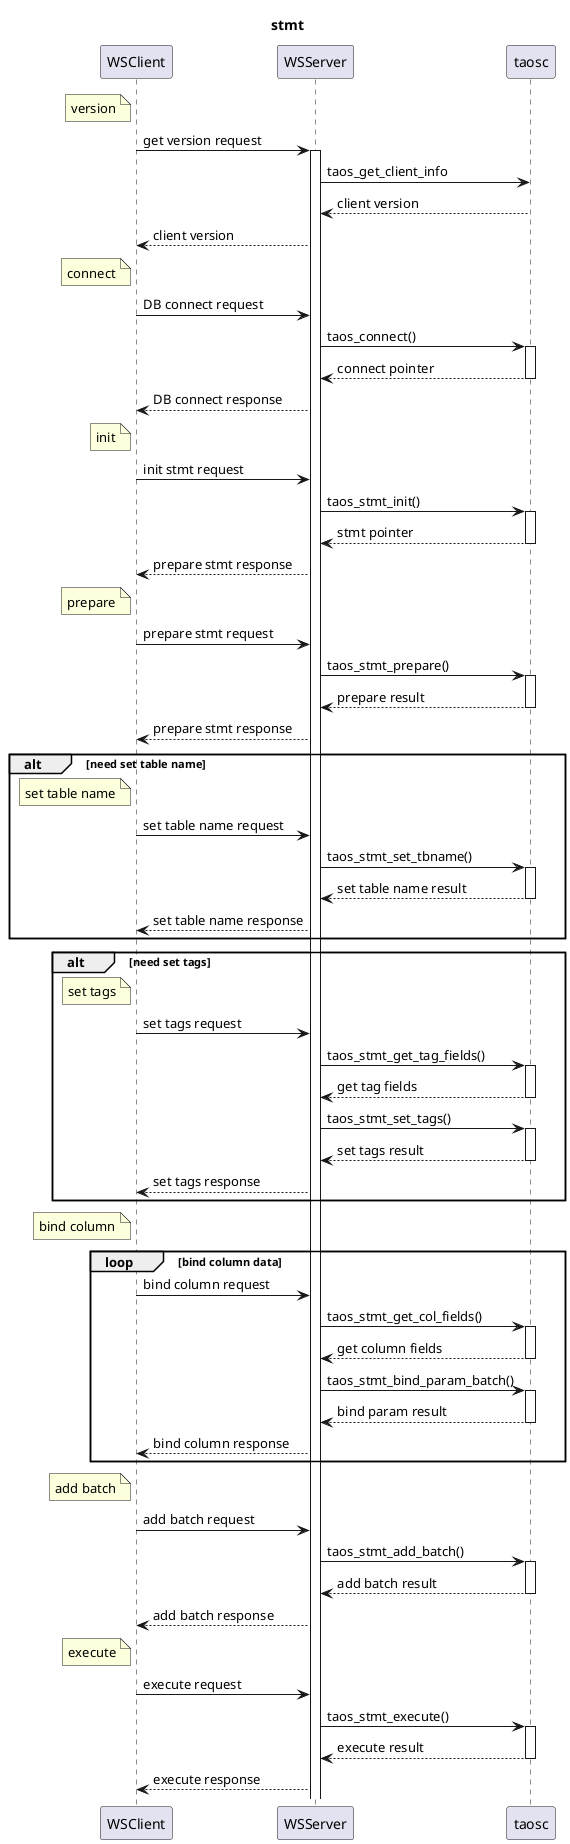 @startuml
'https://plantuml.com/sequence-diagram


title stmt

note left of WSClient: version
WSClient->WSServer: get version request
activate WSServer
WSServer->taosc:taos_get_client_info
taosc-->WSServer:client version
WSServer-->WSClient:client version
note left of WSClient: connect
WSClient->WSServer: DB connect request
WSServer->taosc:taos_connect()
activate taosc
taosc-->WSServer: connect pointer
deactivate taosc
WSServer-->WSClient:DB connect response

note left of WSClient: init
WSClient->WSServer: init stmt request
WSServer->taosc:taos_stmt_init()
activate taosc
taosc-->WSServer: stmt pointer
deactivate taosc
WSServer-->WSClient: prepare stmt response

note left of WSClient: prepare
WSClient->WSServer: prepare stmt request
WSServer->taosc:taos_stmt_prepare()
activate taosc
taosc-->WSServer: prepare result
deactivate taosc
WSServer-->WSClient: prepare stmt response




alt need set table name
note left of WSClient: set table name
WSClient->WSServer: set table name request
WSServer->taosc:taos_stmt_set_tbname()
activate taosc
taosc-->WSServer: set table name result
deactivate taosc
WSServer-->WSClient: set table name response
end

alt need set tags
    note left of WSClient: set tags
    WSClient->WSServer: set tags request
    WSServer->taosc:taos_stmt_get_tag_fields()
    activate taosc
taosc-->WSServer: get tag fields
deactivate taosc
WSServer->taosc:taos_stmt_set_tags()
activate taosc
taosc-->WSServer: set tags result
deactivate taosc
WSServer-->WSClient: set tags response
end

note left of WSClient: bind column
loop bind column data

    WSClient->WSServer: bind column request
    WSServer->taosc:taos_stmt_get_col_fields()
    activate taosc
taosc-->WSServer: get column fields
deactivate taosc
WSServer->taosc:taos_stmt_bind_param_batch()
activate taosc
taosc-->WSServer: bind param result
deactivate taosc
WSServer-->WSClient: bind column response

end

note left of WSClient: add batch
WSClient->WSServer: add batch request
WSServer->taosc:taos_stmt_add_batch()
activate taosc
taosc-->WSServer: add batch result
deactivate taosc
WSServer-->WSClient: add batch response

note left of WSClient: execute
WSClient->WSServer: execute request
WSServer->taosc:taos_stmt_execute()
activate taosc
taosc-->WSServer: execute result
deactivate taosc
WSServer-->WSClient: execute response

@enduml